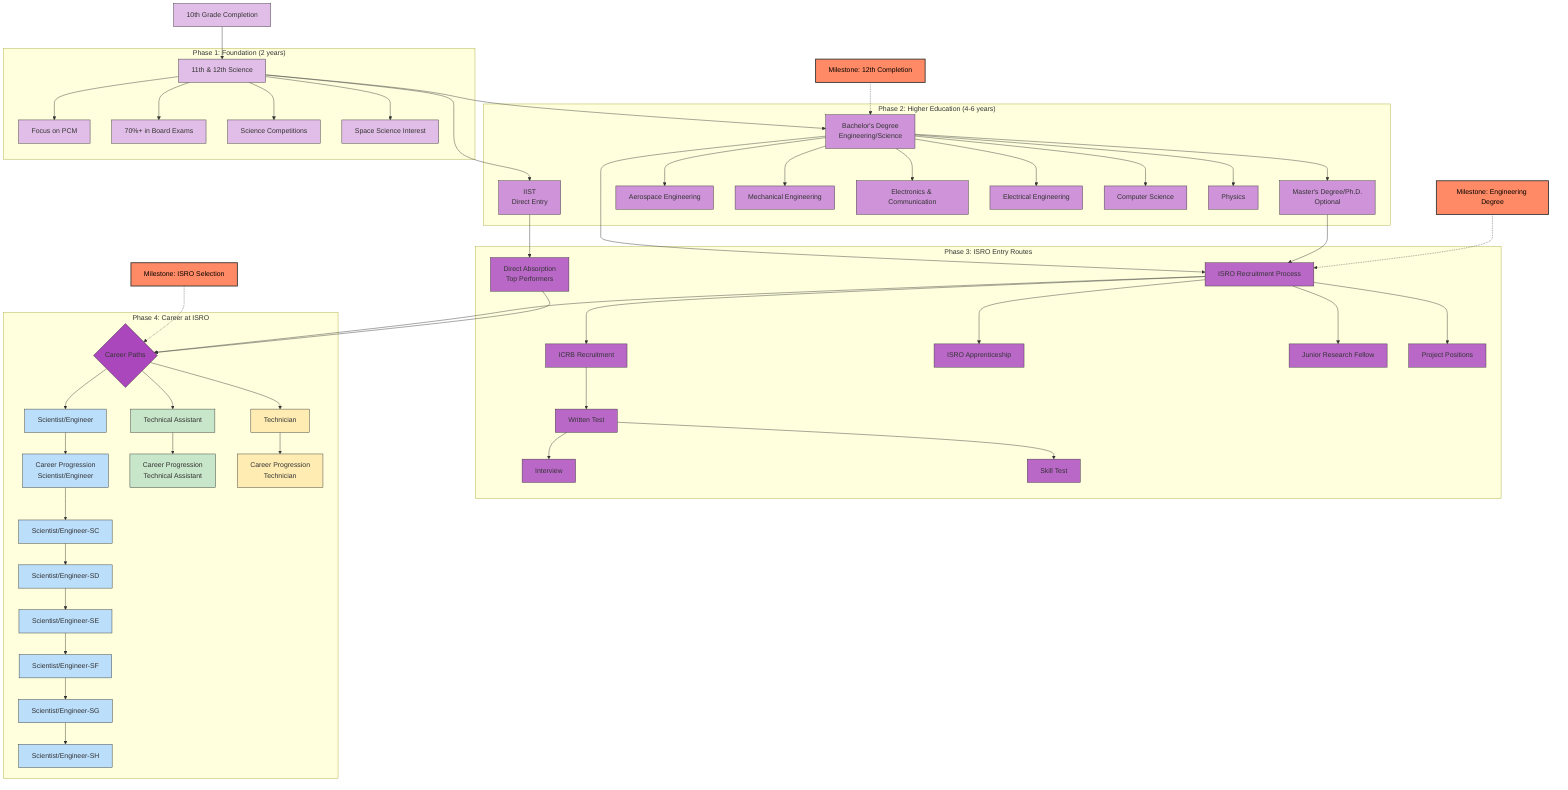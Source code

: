 graph TD
    classDef phase1 fill:#e1bee7,stroke:#333,stroke-width:1px
    classDef phase2 fill:#ce93d8,stroke:#333,stroke-width:1px
    classDef phase3 fill:#ba68c8,stroke:#333,stroke-width:1px
    classDef phase4 fill:#ab47bc,stroke:#333,stroke-width:1px
    classDef scientist fill:#bbdefb,stroke:#333,stroke-width:1px
    classDef technical fill:#c8e6c9,stroke:#333,stroke-width:1px
    classDef technician fill:#ffecb3,stroke:#333,stroke-width:1px
    classDef milestone fill:#ff8a65,stroke:#333,stroke-width:2px,color:#000
    
    A[10th Grade Completion] --> B[11th & 12th Science]
    B --> C[Bachelor's Degree<br>Engineering/Science]
    B --> D[IIST<br>Direct Entry]
    
    C --> E[Master's Degree/Ph.D.<br>Optional]
    C --> F[ISRO Recruitment Process]
    D --> G[Direct Absorption<br>Top Performers]
    E --> F
    
    F --> H{Career Paths}
    G --> H
    
    H --> I[Scientist/Engineer]
    H --> J[Technical Assistant]
    H --> K[Technician]
    
    I --> L[Career Progression<br>Scientist/Engineer]
    J --> M[Career Progression<br>Technical Assistant]
    K --> N[Career Progression<br>Technician]
    
    subgraph "Phase 1: Foundation (2 years)"
        B
        B1[Focus on PCM]
        B2[70%+ in Board Exams]
        B3[Science Competitions]
        B4[Space Science Interest]
        B --> B1
        B --> B2
        B --> B3
        B --> B4
    end
    
    subgraph "Phase 2: Higher Education (4-6 years)"
        C
        D
        E
        
        C1[Aerospace Engineering]
        C2[Mechanical Engineering]
        C3[Electronics & Communication]
        C4[Electrical Engineering]
        C5[Computer Science]
        C6[Physics]
        
        C --> C1
        C --> C2
        C --> C3
        C --> C4
        C --> C5
        C --> C6
    end
    
    subgraph "Phase 3: ISRO Entry Routes"
        F
        G
        
        F1[ICRB Recruitment]
        F2[Written Test]
        F3[Interview]
        F4[Skill Test]
        
        F5[ISRO Apprenticeship]
        F6[Junior Research Fellow]
        F7[Project Positions]
        
        F --> F1
        F1 --> F2
        F2 --> F3
        F2 --> F4
        
        F --> F5
        F --> F6
        F --> F7
    end
    
    subgraph "Phase 4: Career at ISRO"
        H
        I
        J
        K
        
        L
        L1[Scientist/Engineer-SC]
        L2[Scientist/Engineer-SD]
        L3[Scientist/Engineer-SE]
        L4[Scientist/Engineer-SF]
        L5[Scientist/Engineer-SG]
        L6[Scientist/Engineer-SH]
        
        L --> L1
        L1 --> L2
        L2 --> L3
        L3 --> L4
        L4 --> L5
        L5 --> L6
        
        M
        N
    end
    
    MS1[Milestone: 12th Completion] -.-> C
    MS2[Milestone: Engineering Degree] -.-> F
    MS3[Milestone: ISRO Selection] -.-> H
    
    class A,B,B1,B2,B3,B4 phase1
    class C,D,E,C1,C2,C3,C4,C5,C6 phase2
    class F,G,F1,F2,F3,F4,F5,F6,F7 phase3
    class H,I,J,K,L,M,N,L1,L2,L3,L4,L5,L6 phase4
    class I,L,L1,L2,L3,L4,L5,L6 scientist
    class J,M technical
    class K,N technician
    class MS1,MS2,MS3 milestone